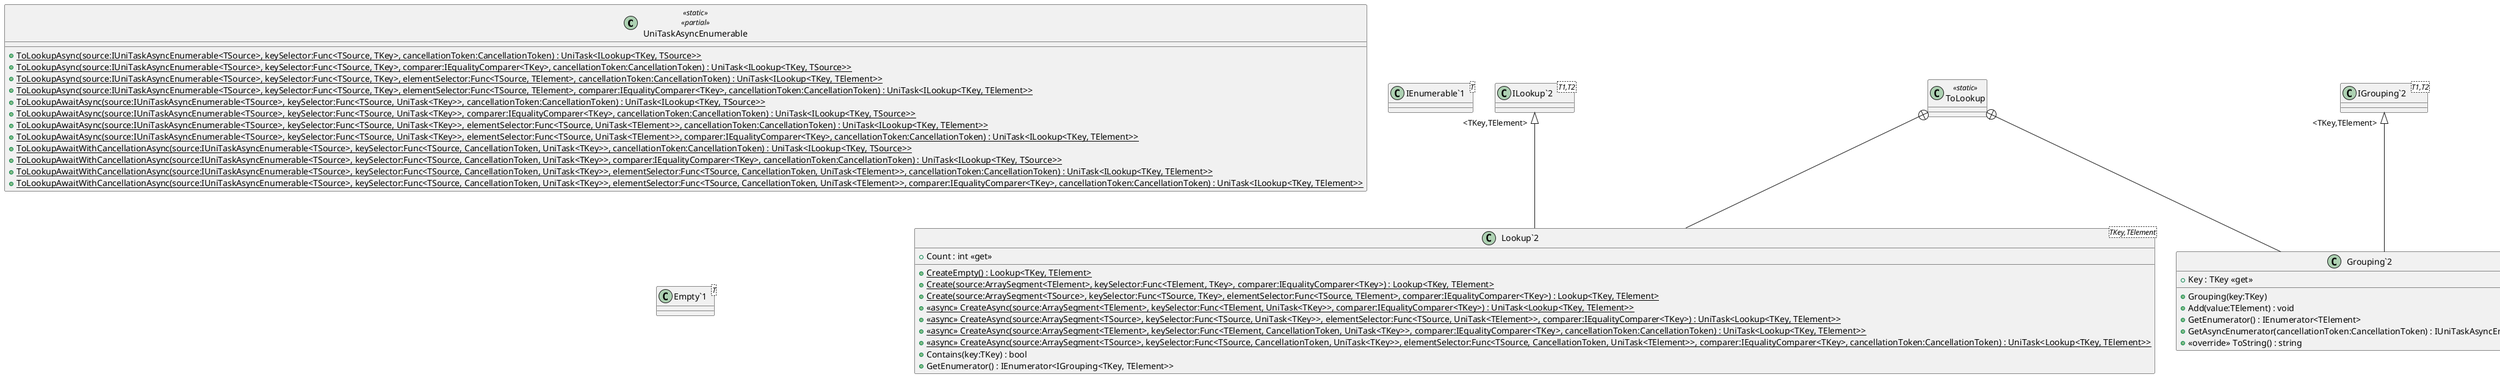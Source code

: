 @startuml
class UniTaskAsyncEnumerable <<static>> <<partial>> {
    + {static} ToLookupAsync(source:IUniTaskAsyncEnumerable<TSource>, keySelector:Func<TSource, TKey>, cancellationToken:CancellationToken) : UniTask<ILookup<TKey, TSource>>
    + {static} ToLookupAsync(source:IUniTaskAsyncEnumerable<TSource>, keySelector:Func<TSource, TKey>, comparer:IEqualityComparer<TKey>, cancellationToken:CancellationToken) : UniTask<ILookup<TKey, TSource>>
    + {static} ToLookupAsync(source:IUniTaskAsyncEnumerable<TSource>, keySelector:Func<TSource, TKey>, elementSelector:Func<TSource, TElement>, cancellationToken:CancellationToken) : UniTask<ILookup<TKey, TElement>>
    + {static} ToLookupAsync(source:IUniTaskAsyncEnumerable<TSource>, keySelector:Func<TSource, TKey>, elementSelector:Func<TSource, TElement>, comparer:IEqualityComparer<TKey>, cancellationToken:CancellationToken) : UniTask<ILookup<TKey, TElement>>
    + {static} ToLookupAwaitAsync(source:IUniTaskAsyncEnumerable<TSource>, keySelector:Func<TSource, UniTask<TKey>>, cancellationToken:CancellationToken) : UniTask<ILookup<TKey, TSource>>
    + {static} ToLookupAwaitAsync(source:IUniTaskAsyncEnumerable<TSource>, keySelector:Func<TSource, UniTask<TKey>>, comparer:IEqualityComparer<TKey>, cancellationToken:CancellationToken) : UniTask<ILookup<TKey, TSource>>
    + {static} ToLookupAwaitAsync(source:IUniTaskAsyncEnumerable<TSource>, keySelector:Func<TSource, UniTask<TKey>>, elementSelector:Func<TSource, UniTask<TElement>>, cancellationToken:CancellationToken) : UniTask<ILookup<TKey, TElement>>
    + {static} ToLookupAwaitAsync(source:IUniTaskAsyncEnumerable<TSource>, keySelector:Func<TSource, UniTask<TKey>>, elementSelector:Func<TSource, UniTask<TElement>>, comparer:IEqualityComparer<TKey>, cancellationToken:CancellationToken) : UniTask<ILookup<TKey, TElement>>
    + {static} ToLookupAwaitWithCancellationAsync(source:IUniTaskAsyncEnumerable<TSource>, keySelector:Func<TSource, CancellationToken, UniTask<TKey>>, cancellationToken:CancellationToken) : UniTask<ILookup<TKey, TSource>>
    + {static} ToLookupAwaitWithCancellationAsync(source:IUniTaskAsyncEnumerable<TSource>, keySelector:Func<TSource, CancellationToken, UniTask<TKey>>, comparer:IEqualityComparer<TKey>, cancellationToken:CancellationToken) : UniTask<ILookup<TKey, TSource>>
    + {static} ToLookupAwaitWithCancellationAsync(source:IUniTaskAsyncEnumerable<TSource>, keySelector:Func<TSource, CancellationToken, UniTask<TKey>>, elementSelector:Func<TSource, CancellationToken, UniTask<TElement>>, cancellationToken:CancellationToken) : UniTask<ILookup<TKey, TElement>>
    + {static} ToLookupAwaitWithCancellationAsync(source:IUniTaskAsyncEnumerable<TSource>, keySelector:Func<TSource, CancellationToken, UniTask<TKey>>, elementSelector:Func<TSource, CancellationToken, UniTask<TElement>>, comparer:IEqualityComparer<TKey>, cancellationToken:CancellationToken) : UniTask<ILookup<TKey, TElement>>
}
class ToLookup <<static>> {
}
class "Lookup`2"<TKey,TElement> {
    + {static} CreateEmpty() : Lookup<TKey, TElement>
    + {static} Create(source:ArraySegment<TElement>, keySelector:Func<TElement, TKey>, comparer:IEqualityComparer<TKey>) : Lookup<TKey, TElement>
    + {static} Create(source:ArraySegment<TSource>, keySelector:Func<TSource, TKey>, elementSelector:Func<TSource, TElement>, comparer:IEqualityComparer<TKey>) : Lookup<TKey, TElement>
    + {static} <<async>> CreateAsync(source:ArraySegment<TElement>, keySelector:Func<TElement, UniTask<TKey>>, comparer:IEqualityComparer<TKey>) : UniTask<Lookup<TKey, TElement>>
    + {static} <<async>> CreateAsync(source:ArraySegment<TSource>, keySelector:Func<TSource, UniTask<TKey>>, elementSelector:Func<TSource, UniTask<TElement>>, comparer:IEqualityComparer<TKey>) : UniTask<Lookup<TKey, TElement>>
    + {static} <<async>> CreateAsync(source:ArraySegment<TElement>, keySelector:Func<TElement, CancellationToken, UniTask<TKey>>, comparer:IEqualityComparer<TKey>, cancellationToken:CancellationToken) : UniTask<Lookup<TKey, TElement>>
    + {static} <<async>> CreateAsync(source:ArraySegment<TSource>, keySelector:Func<TSource, CancellationToken, UniTask<TKey>>, elementSelector:Func<TSource, CancellationToken, UniTask<TElement>>, comparer:IEqualityComparer<TKey>, cancellationToken:CancellationToken) : UniTask<Lookup<TKey, TElement>>
    + Count : int <<get>>
    + Contains(key:TKey) : bool
    + GetEnumerator() : IEnumerator<IGrouping<TKey, TElement>>
}
class "Grouping`2"<TKey,TElement> {
    + Key : TKey <<get>>
    + Grouping(key:TKey)
    + Add(value:TElement) : void
    + GetEnumerator() : IEnumerator<TElement>
    + GetAsyncEnumerator(cancellationToken:CancellationToken) : IUniTaskAsyncEnumerator<TElement>
    + <<override>> ToString() : string
}
class "ILookup`2"<T1,T2> {
}
class "IEnumerable`1"<T> {
}
class "Empty`1"<T> {
}
class "IGrouping`2"<T1,T2> {
}
ToLookup +-- "Lookup`2"
"ILookup`2" "<TKey,TElement>" <|-- "Lookup`2"
ToLookup +-- "Grouping`2"
"IGrouping`2" "<TKey,TElement>" <|-- "Grouping`2"
@enduml
